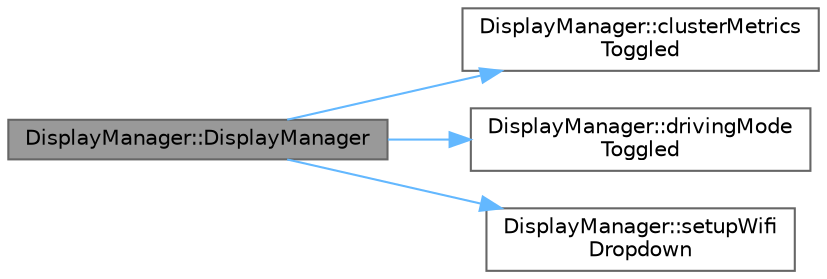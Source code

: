 digraph "DisplayManager::DisplayManager"
{
 // LATEX_PDF_SIZE
  bgcolor="transparent";
  edge [fontname=Helvetica,fontsize=10,labelfontname=Helvetica,labelfontsize=10];
  node [fontname=Helvetica,fontsize=10,shape=box,height=0.2,width=0.4];
  rankdir="LR";
  Node1 [id="Node000001",label="DisplayManager::DisplayManager",height=0.2,width=0.4,color="gray40", fillcolor="grey60", style="filled", fontcolor="black",tooltip="Construct a new DisplayManager object."];
  Node1 -> Node2 [id="edge1_Node000001_Node000002",color="steelblue1",style="solid",tooltip=" "];
  Node2 [id="Node000002",label="DisplayManager::clusterMetrics\lToggled",height=0.2,width=0.4,color="grey40", fillcolor="white", style="filled",URL="$classDisplayManager.html#a3392adf2d8bef0ab47c7902e0856885e",tooltip="Signal emitted when the cluster metrics are toggled."];
  Node1 -> Node3 [id="edge2_Node000001_Node000003",color="steelblue1",style="solid",tooltip=" "];
  Node3 [id="Node000003",label="DisplayManager::drivingMode\lToggled",height=0.2,width=0.4,color="grey40", fillcolor="white", style="filled",URL="$classDisplayManager.html#a82ccd56efaf1a42e2e2823a4fbaec4a0",tooltip="Signal emitted when the driving mode is toggled."];
  Node1 -> Node4 [id="edge3_Node000001_Node000004",color="steelblue1",style="solid",tooltip=" "];
  Node4 [id="Node000004",label="DisplayManager::setupWifi\lDropdown",height=0.2,width=0.4,color="grey40", fillcolor="white", style="filled",URL="$classDisplayManager.html#a1a3dd37332f280181e3e3f9016885252",tooltip=" "];
}
